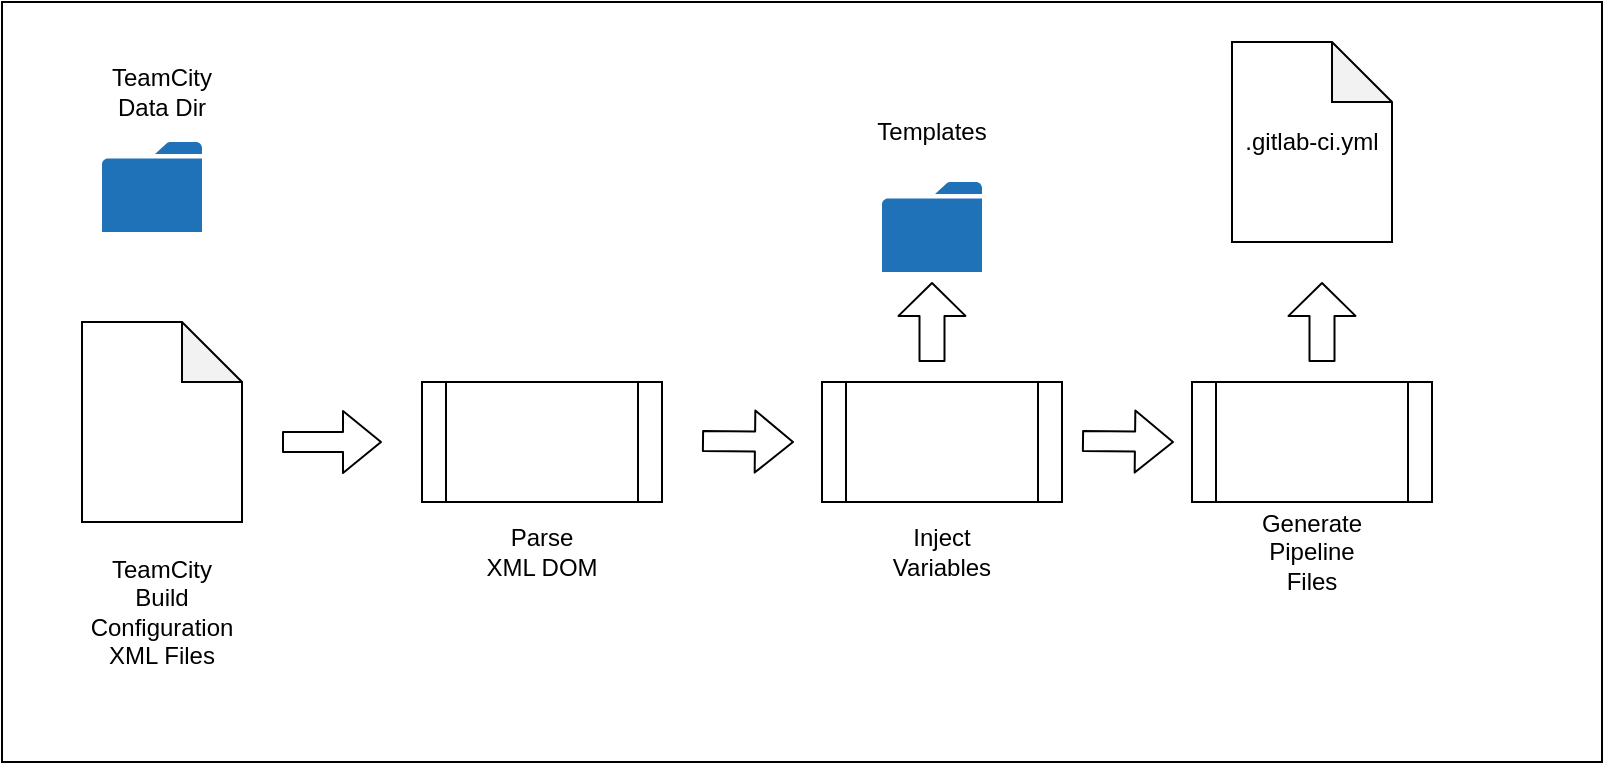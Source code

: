 <mxfile>
    <diagram id="pZTPlysCf_FTDf4cO_qd" name="Page-1">
        <mxGraphModel dx="999" dy="643" grid="1" gridSize="10" guides="1" tooltips="1" connect="1" arrows="1" fold="1" page="1" pageScale="1" pageWidth="1169" pageHeight="827" background="#ffffff" math="0" shadow="0">
            <root>
                <mxCell id="0"/>
                <mxCell id="1" parent="0"/>
                <mxCell id="24" value="" style="rounded=0;whiteSpace=wrap;html=1;" vertex="1" parent="1">
                    <mxGeometry x="30" y="20" width="800" height="380" as="geometry"/>
                </mxCell>
                <mxCell id="2" value="" style="shape=note;whiteSpace=wrap;html=1;backgroundOutline=1;darkOpacity=0.05;" parent="1" vertex="1">
                    <mxGeometry x="70" y="180" width="80" height="100" as="geometry"/>
                </mxCell>
                <mxCell id="3" value="TeamCity&lt;br&gt;Build Configuration XML Files" style="text;strokeColor=none;align=center;fillColor=none;html=1;verticalAlign=middle;whiteSpace=wrap;rounded=0;" parent="1" vertex="1">
                    <mxGeometry x="80" y="310" width="60" height="30" as="geometry"/>
                </mxCell>
                <mxCell id="4" value="" style="shape=flexArrow;endArrow=classic;html=1;" parent="1" edge="1">
                    <mxGeometry width="50" height="50" relative="1" as="geometry">
                        <mxPoint x="170" y="240" as="sourcePoint"/>
                        <mxPoint x="220" y="240" as="targetPoint"/>
                    </mxGeometry>
                </mxCell>
                <mxCell id="5" value="Parse XML DOM" style="text;strokeColor=none;align=center;fillColor=none;html=1;verticalAlign=middle;whiteSpace=wrap;rounded=0;" parent="1" vertex="1">
                    <mxGeometry x="270" y="280" width="60" height="30" as="geometry"/>
                </mxCell>
                <mxCell id="6" value="" style="shape=process;whiteSpace=wrap;html=1;backgroundOutline=1;" parent="1" vertex="1">
                    <mxGeometry x="240" y="210" width="120" height="60" as="geometry"/>
                </mxCell>
                <mxCell id="7" value="" style="sketch=0;pointerEvents=1;shadow=0;dashed=0;html=1;strokeColor=none;labelPosition=center;verticalLabelPosition=bottom;verticalAlign=top;outlineConnect=0;align=center;shape=mxgraph.office.concepts.folder;fillColor=#2072B8;" parent="1" vertex="1">
                    <mxGeometry x="80" y="90" width="50" height="45" as="geometry"/>
                </mxCell>
                <mxCell id="8" value="" style="sketch=0;pointerEvents=1;shadow=0;dashed=0;html=1;strokeColor=none;labelPosition=center;verticalLabelPosition=bottom;verticalAlign=top;outlineConnect=0;align=center;shape=mxgraph.office.concepts.folder;fillColor=#2072B8;" parent="1" vertex="1">
                    <mxGeometry x="470" y="110" width="50" height="45" as="geometry"/>
                </mxCell>
                <mxCell id="9" value="TeamCity&lt;br&gt;Data Dir" style="text;align=center;html=1;verticalAlign=middle;whiteSpace=wrap;rounded=0;labelBackgroundColor=none;" parent="1" vertex="1">
                    <mxGeometry x="80" y="50" width="60" height="30" as="geometry"/>
                </mxCell>
                <mxCell id="10" value="Templates" style="text;strokeColor=none;align=center;fillColor=none;html=1;verticalAlign=middle;whiteSpace=wrap;rounded=0;" parent="1" vertex="1">
                    <mxGeometry x="465" y="70" width="60" height="30" as="geometry"/>
                </mxCell>
                <mxCell id="11" value="" style="shape=flexArrow;endArrow=classic;html=1;" parent="1" edge="1">
                    <mxGeometry width="50" height="50" relative="1" as="geometry">
                        <mxPoint x="380" y="239.5" as="sourcePoint"/>
                        <mxPoint x="426" y="240" as="targetPoint"/>
                    </mxGeometry>
                </mxCell>
                <mxCell id="12" value="" style="shape=process;whiteSpace=wrap;html=1;backgroundOutline=1;" parent="1" vertex="1">
                    <mxGeometry x="440" y="210" width="120" height="60" as="geometry"/>
                </mxCell>
                <mxCell id="13" value="Inject Variables" style="text;strokeColor=none;align=center;fillColor=none;html=1;verticalAlign=middle;whiteSpace=wrap;rounded=0;" parent="1" vertex="1">
                    <mxGeometry x="470" y="280" width="60" height="30" as="geometry"/>
                </mxCell>
                <mxCell id="14" value="" style="shape=process;whiteSpace=wrap;html=1;backgroundOutline=1;" parent="1" vertex="1">
                    <mxGeometry x="625" y="210" width="120" height="60" as="geometry"/>
                </mxCell>
                <mxCell id="15" value="" style="shape=flexArrow;endArrow=classic;html=1;" parent="1" edge="1">
                    <mxGeometry width="50" height="50" relative="1" as="geometry">
                        <mxPoint x="570" y="239.5" as="sourcePoint"/>
                        <mxPoint x="616" y="240" as="targetPoint"/>
                    </mxGeometry>
                </mxCell>
                <mxCell id="16" value="Generate Pipeline Files" style="text;strokeColor=none;align=center;fillColor=none;html=1;verticalAlign=middle;whiteSpace=wrap;rounded=0;" parent="1" vertex="1">
                    <mxGeometry x="655" y="280" width="60" height="30" as="geometry"/>
                </mxCell>
                <mxCell id="21" value="" style="shape=flexArrow;endArrow=classic;html=1;width=12.5;endSize=5.15;" parent="1" edge="1">
                    <mxGeometry width="50" height="50" relative="1" as="geometry">
                        <mxPoint x="495" y="200" as="sourcePoint"/>
                        <mxPoint x="495" y="160" as="targetPoint"/>
                    </mxGeometry>
                </mxCell>
                <mxCell id="22" value="" style="shape=flexArrow;endArrow=classic;html=1;width=12.5;endSize=5.15;" parent="1" edge="1">
                    <mxGeometry width="50" height="50" relative="1" as="geometry">
                        <mxPoint x="690" y="200" as="sourcePoint"/>
                        <mxPoint x="690" y="160" as="targetPoint"/>
                    </mxGeometry>
                </mxCell>
                <mxCell id="23" value=".gitlab-ci.yml" style="shape=note;whiteSpace=wrap;html=1;backgroundOutline=1;darkOpacity=0.05;" parent="1" vertex="1">
                    <mxGeometry x="645" y="40" width="80" height="100" as="geometry"/>
                </mxCell>
            </root>
        </mxGraphModel>
    </diagram>
</mxfile>